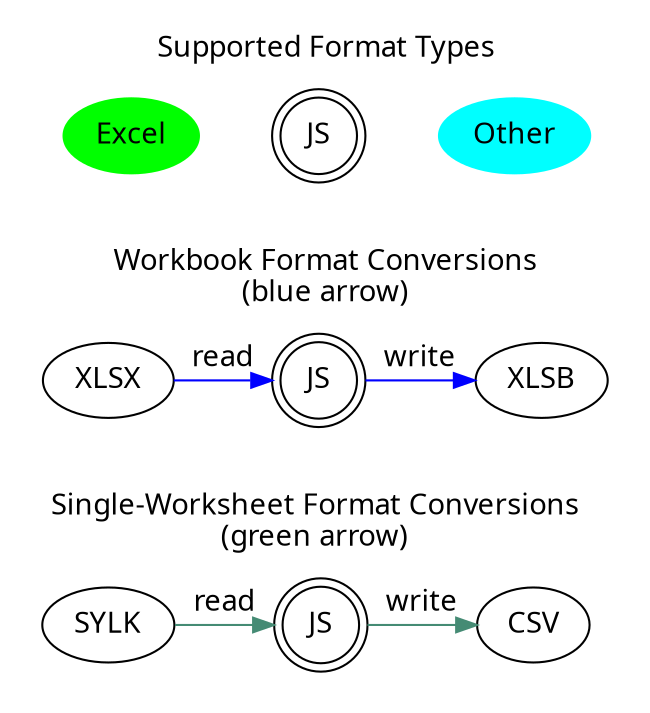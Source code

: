 digraph G {
	graph [mindist=0];
	node [fontname="Indie Flower"];
	labelloc=t;
	//label="Legend"
	fontname="Indie Flower"
	style=filled
	fillcolor="transparent"

	subgraph cluster_0 {
		label="Supported Format Types"
		color="transparent"
		fontname="Indie Flower"
		XL[label="Excel",style=filled,color="#00FF00"];
		CSF[label="JS",shape=doublecircle];
		OLD[label="Other",style=filled,color=cyan];
		{ edge[style=invis] XL -> CSF -> OLD[constraint=false]}
	}

	subgraph cluster_1 {
		label="Workbook Format Conversions\n(blue arrow)"
		color="transparent"
		fontname="Indie Flower"
		x1i[label="XLSX"]
		c1[shape=doublecircle,label="JS"];
		x1o[label="XLSB"]
		{ edge[color=blue]
			x1i->c1[constraint=false,label="read",fontname="Indie Flower"]
			c1->x1o[constraint=false,label="write",fontname="Indie Flower"];
		}
	}

	subgraph cluster_2 {
		label="Single-Worksheet Format Conversions\n(green arrow)"
		color="transparent"
		fontname="Indie Flower"
		x2i[label="SYLK"]
		c2[shape=doublecircle,label="JS"];
		x2o[label="CSV"]
		{ edge[color=aquamarine4]
			x2i->c2[constraint=false,label="read",fontname="Indie Flower"]
			c2->x2o[constraint=false,label="write",fontname="Indie Flower"];
		}
	}

	{ edge[style=invis] XL -> x1i -> x2i; }
	{ edge[style=invis] CSF -> c1 -> c2; }
	{ edge[style=invis] OLD -> x1o -> x2o; }
}
